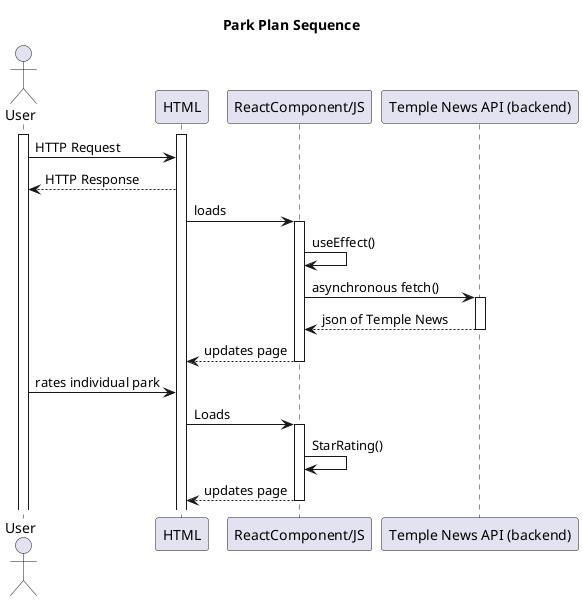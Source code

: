 @startuml Park Plan Sequence
title Park Plan Sequence

actor User
participant HTML
participant "ReactComponent/JS" as RCJS
participant "Temple News API (backend)" as TUAPI

activate User
activate HTML

User -> HTML : HTTP Request
User <-- HTML : HTTP Response

HTML -> RCJS: loads
activate RCJS

RCJS -> RCJS : useEffect()
RCJS -> TUAPI : asynchronous fetch()
activate TUAPI

RCJS <-- TUAPI : json of Temple News
deactivate TUAPI

HTML <-- RCJS: updates page
deactivate RCJS

User -> HTML: rates individual park

HTML -> RCJS: Loads
activate RCJS

RCJS -> RCJS: StarRating()
HTML <-- RCJS: updates page
deactivate RCJS


@enduml
